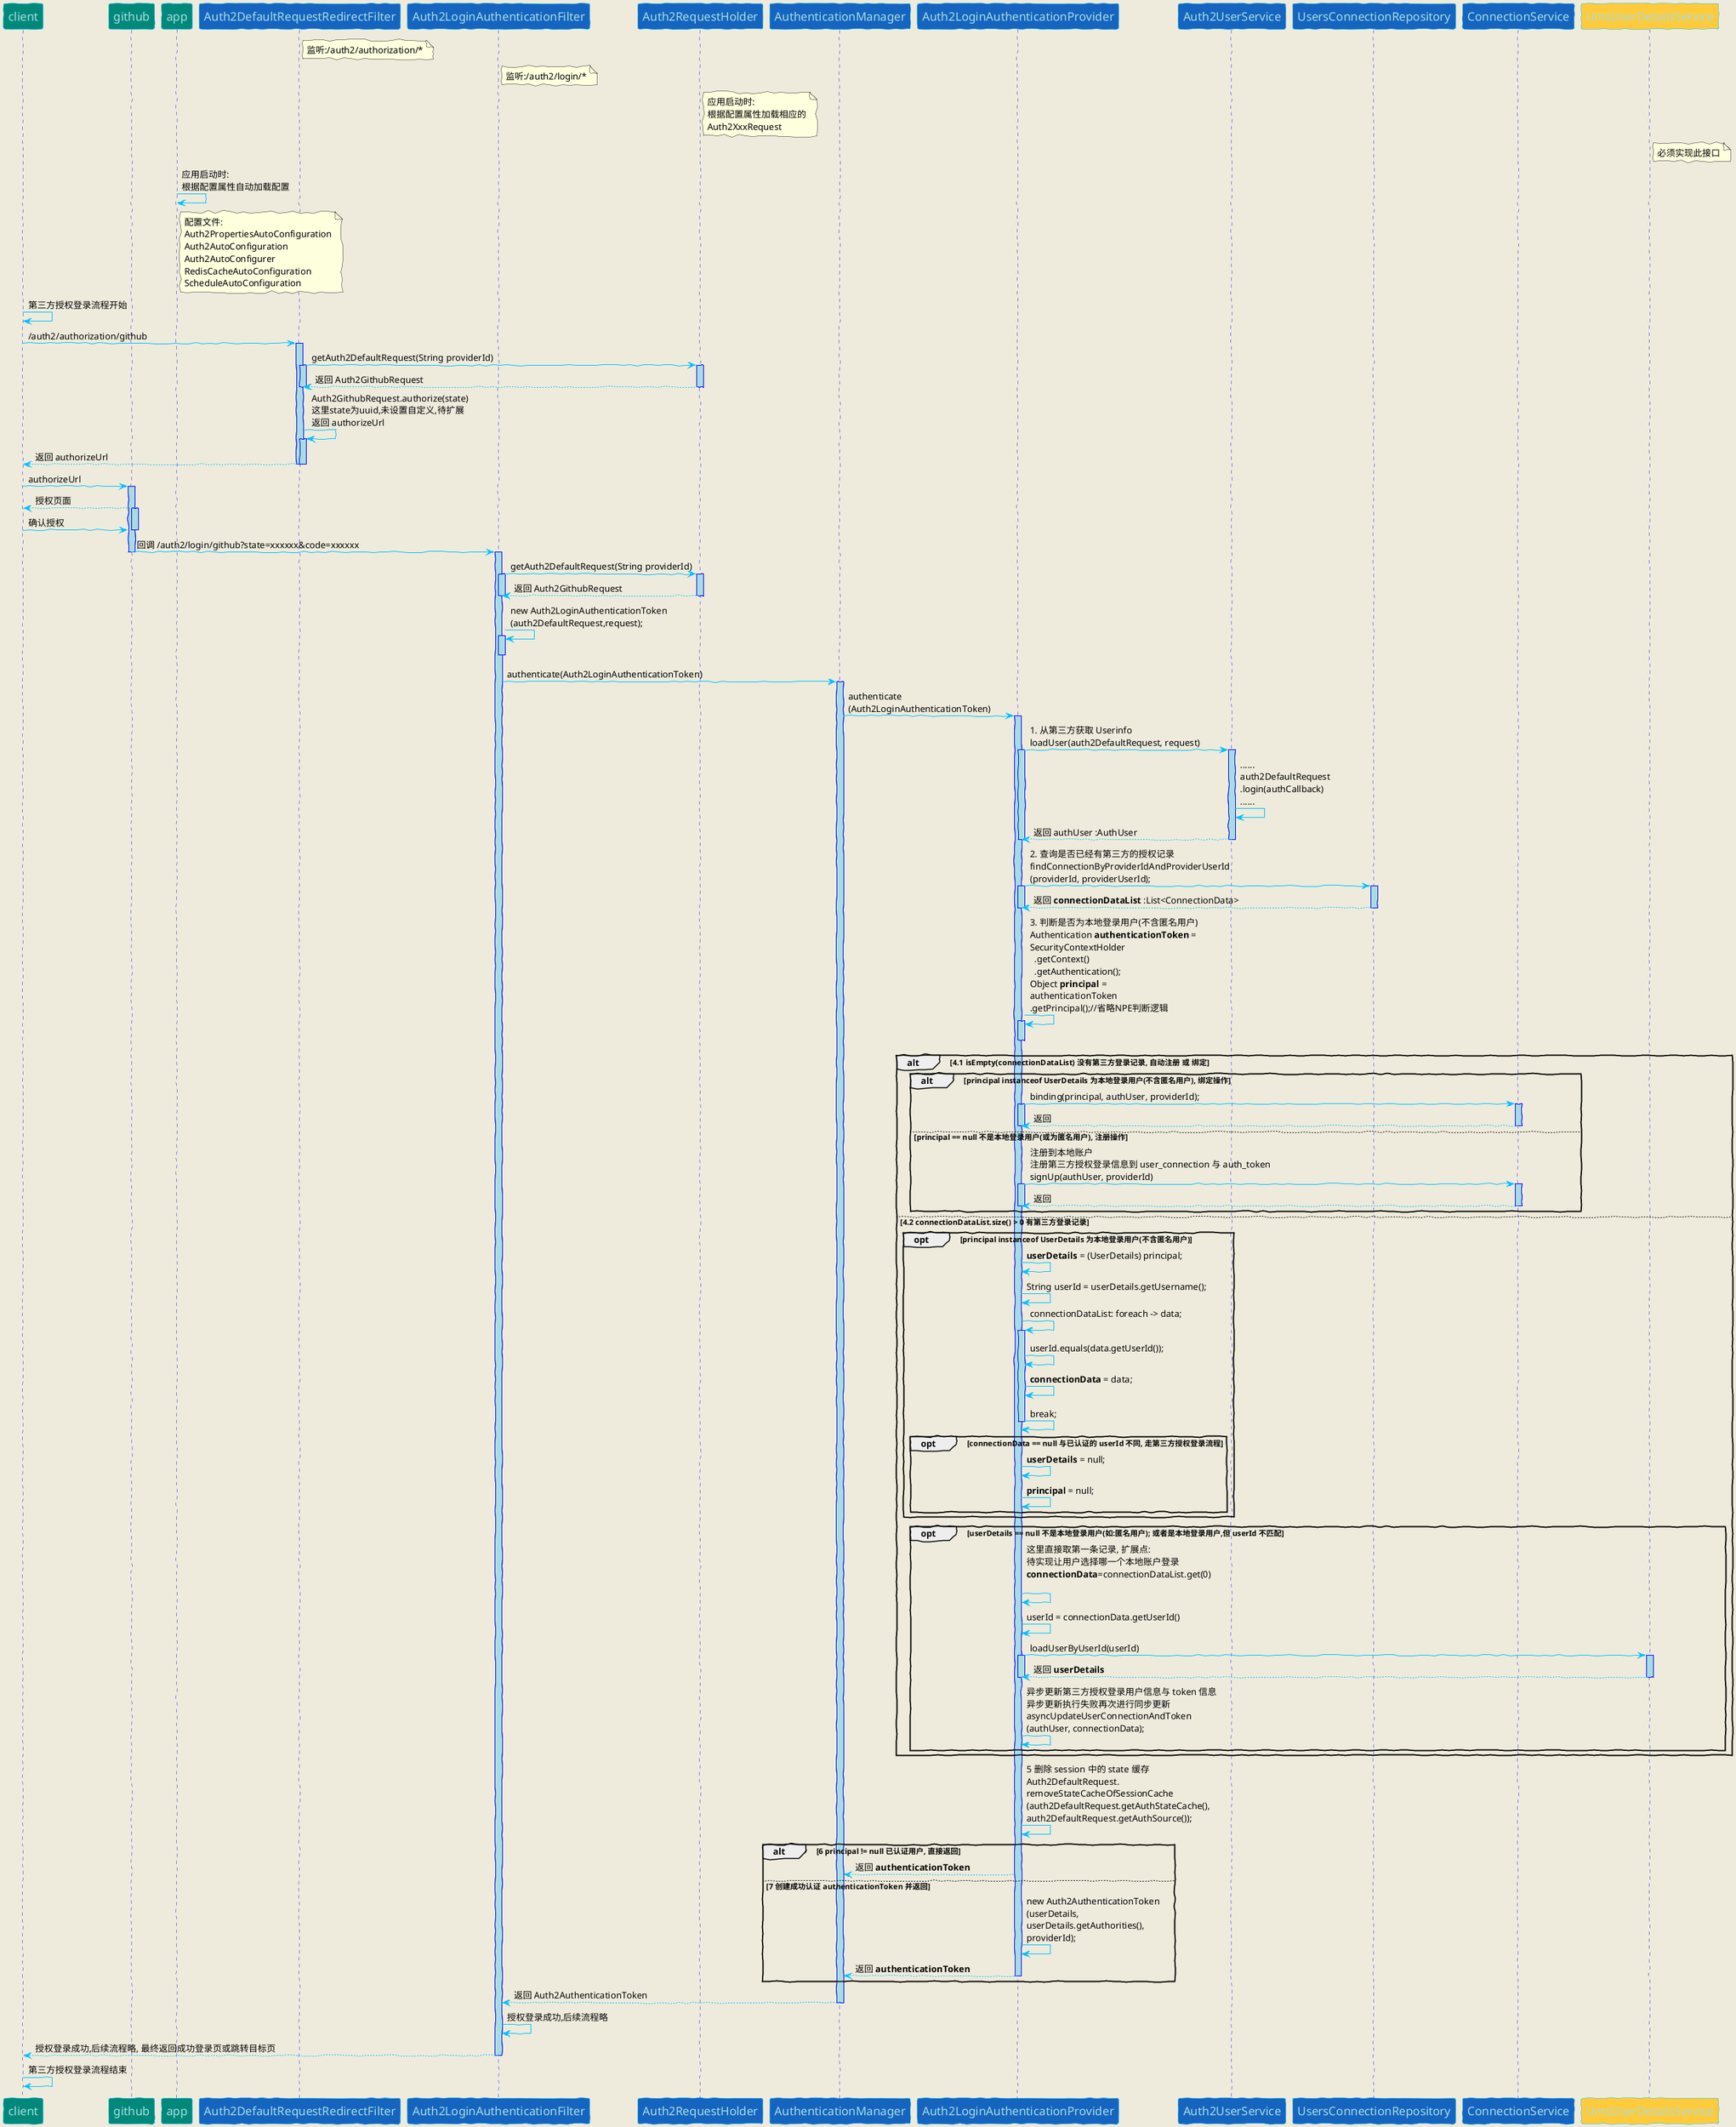 @startuml

skinparam backgroundColor #EEEBDC
skinparam handwritten true
skinparam sequence {
ArrowColor DeepSkyBlue
ActorBorderColor DeepSkyBlue
LifeLineBorderColor blue
LifeLineBackgroundColor #A9DCDF
ParticipantBorderColor DeepSkyBlue
ParticipantBackgroundColor #00897b
ParticipantFontName Impact
ParticipantFontSize 17
ParticipantFontColor #A9DCDF
ActorBackgroundColor aqua
ActorFontColor DeepSkyBlue
ActorFontSize 17
ActorFontName Aapex
}
participant "client"
participant "github"
participant "app"
participant "Auth2DefaultRequestRedirectFilter"  #1565c0
note right Auth2DefaultRequestRedirectFilter: 监听:/auth2/authorization/*
participant "Auth2LoginAuthenticationFilter"  #1565c0
note right Auth2LoginAuthenticationFilter: 监听:/auth2/login/*
participant "Auth2RequestHolder" #1565c0
note right Auth2RequestHolder: 应用启动时:\n根据配置属性加载相应的\nAuth2XxxRequest
participant "AuthenticationManager" #1565c0
participant "Auth2LoginAuthenticationProvider" #1565c0
participant "Auth2UserService" #1565c0
participant "UsersConnectionRepository" #1565c0
participant "ConnectionService" #1565c0
participant "UmsUserDetailsService" #FFCB3B
note right UmsUserDetailsService: 必须实现此接口
app -> app: 应用启动时:\n根据配置属性自动加载配置
note right app: 配置文件:\n\
Auth2PropertiesAutoConfiguration\n\
Auth2AutoConfiguration\n\
Auth2AutoConfigurer\n\
RedisCacheAutoConfiguration\n\
ScheduleAutoConfiguration

client -> client: 第三方授权登录流程开始
client -> Auth2DefaultRequestRedirectFilter: /auth2/authorization/github
activate Auth2DefaultRequestRedirectFilter
Auth2DefaultRequestRedirectFilter -> Auth2RequestHolder: getAuth2DefaultRequest(String providerId)
activate Auth2DefaultRequestRedirectFilter
activate Auth2RequestHolder
Auth2RequestHolder --> Auth2DefaultRequestRedirectFilter: 返回 Auth2GithubRequest
deactivate Auth2DefaultRequestRedirectFilter
deactivate Auth2RequestHolder
Auth2DefaultRequestRedirectFilter -> Auth2DefaultRequestRedirectFilter: Auth2GithubRequest.authorize(state)\n\
这里state为uuid,未设置自定义,待扩展\n返回 authorizeUrl
activate Auth2DefaultRequestRedirectFilter
Auth2DefaultRequestRedirectFilter --> client: 返回 authorizeUrl
deactivate Auth2DefaultRequestRedirectFilter
deactivate Auth2DefaultRequestRedirectFilter
client -> github: authorizeUrl
activate github
github --> client: 授权页面
activate github
client -> github: 确认授权
deactivate github
github -> Auth2LoginAuthenticationFilter: 回调 /auth2/login/github?state=xxxxxx&code=xxxxxx
deactivate github
activate Auth2LoginAuthenticationFilter
Auth2LoginAuthenticationFilter -> Auth2RequestHolder: getAuth2DefaultRequest(String providerId)
activate Auth2LoginAuthenticationFilter
activate Auth2RequestHolder
Auth2RequestHolder --> Auth2LoginAuthenticationFilter: 返回 Auth2GithubRequest
deactivate Auth2RequestHolder
deactivate Auth2LoginAuthenticationFilter
Auth2LoginAuthenticationFilter -> Auth2LoginAuthenticationFilter: new Auth2LoginAuthenticationToken\n(auth2DefaultRequest,request);
activate Auth2LoginAuthenticationFilter
deactivate Auth2LoginAuthenticationFilter
Auth2LoginAuthenticationFilter -> AuthenticationManager: authenticate(Auth2LoginAuthenticationToken)
activate AuthenticationManager
AuthenticationManager -> Auth2LoginAuthenticationProvider: authenticate\n(Auth2LoginAuthenticationToken)
activate Auth2LoginAuthenticationProvider
Auth2LoginAuthenticationProvider -> Auth2UserService: 1. 从第三方获取 Userinfo\n\
loadUser(auth2DefaultRequest, request)
activate Auth2LoginAuthenticationProvider
activate Auth2UserService
Auth2UserService -> Auth2UserService: ......\n\
auth2DefaultRequest\n\
.login(authCallback)\n\
......

Auth2UserService --> Auth2LoginAuthenticationProvider: 返回 authUser :AuthUser
deactivate Auth2LoginAuthenticationProvider
deactivate Auth2UserService
Auth2LoginAuthenticationProvider -> UsersConnectionRepository: 2. 查询是否已经有第三方的授权记录\n\
findConnectionByProviderIdAndProviderUserId\n\
(providerId, providerUserId);
activate Auth2LoginAuthenticationProvider
activate UsersConnectionRepository
UsersConnectionRepository --> Auth2LoginAuthenticationProvider: 返回 **connectionDataList** :List<ConnectionData>
deactivate Auth2LoginAuthenticationProvider
deactivate UsersConnectionRepository
Auth2LoginAuthenticationProvider -> Auth2LoginAuthenticationProvider: 3. 判断是否为本地登录用户(不含匿名用户)\n\
Authentication **authenticationToken** =\n\
SecurityContextHolder\n\
  .getContext()\n\
  .getAuthentication();\n\
Object **principal** = \n\
authenticationToken\n\
.getPrincipal();//省略NPE判断逻辑
activate Auth2LoginAuthenticationProvider
deactivate Auth2LoginAuthenticationProvider
alt 4.1 isEmpty(connectionDataList) 没有第三方登录记录, 自动注册 或 绑定
alt principal instanceof UserDetails 为本地登录用户(不含匿名用户), 绑定操作
Auth2LoginAuthenticationProvider -> ConnectionService: binding(principal, authUser, providerId);
activate Auth2LoginAuthenticationProvider
activate ConnectionService
ConnectionService --> Auth2LoginAuthenticationProvider: 返回
deactivate ConnectionService
deactivate Auth2LoginAuthenticationProvider
else principal == null 不是本地登录用户(或为匿名用户), 注册操作
Auth2LoginAuthenticationProvider -> ConnectionService: 注册到本地账户\n\
注册第三方授权登录信息到 user_connection 与 auth_token\n\
signUp(authUser, providerId)
activate Auth2LoginAuthenticationProvider
activate ConnectionService
ConnectionService --> Auth2LoginAuthenticationProvider: 返回
deactivate ConnectionService
deactivate Auth2LoginAuthenticationProvider
end
else 4.2 connectionDataList.size() > 0 有第三方登录记录
opt principal instanceof UserDetails 为本地登录用户(不含匿名用户)
Auth2LoginAuthenticationProvider -> Auth2LoginAuthenticationProvider: **userDetails** = (UserDetails) principal;
Auth2LoginAuthenticationProvider -> Auth2LoginAuthenticationProvider: String userId = userDetails.getUsername();
Auth2LoginAuthenticationProvider -> Auth2LoginAuthenticationProvider: connectionDataList: foreach -> data;
activate Auth2LoginAuthenticationProvider
Auth2LoginAuthenticationProvider -> Auth2LoginAuthenticationProvider: userId.equals(data.getUserId());
Auth2LoginAuthenticationProvider -> Auth2LoginAuthenticationProvider: **connectionData** = data;
Auth2LoginAuthenticationProvider -> Auth2LoginAuthenticationProvider: break;
deactivate Auth2LoginAuthenticationProvider
opt connectionData == null 与已认证的 userId 不同, 走第三方授权登录流程
Auth2LoginAuthenticationProvider -> Auth2LoginAuthenticationProvider: **userDetails** = null;
Auth2LoginAuthenticationProvider -> Auth2LoginAuthenticationProvider: **principal** = null;
end
end
opt userDetails == null 不是本地登录用户(如:匿名用户); 或者是本地登录用户,但 userId 不匹配
Auth2LoginAuthenticationProvider -> Auth2LoginAuthenticationProvider: 这里直接取第一条记录, 扩展点:\n\
待实现让用户选择哪一个本地账户登录\n\
**connectionData**=connectionDataList.get(0)\n
Auth2LoginAuthenticationProvider -> Auth2LoginAuthenticationProvider: userId = connectionData.getUserId()
Auth2LoginAuthenticationProvider -> UmsUserDetailsService: loadUserByUserId(userId)
activate UmsUserDetailsService
activate Auth2LoginAuthenticationProvider
UmsUserDetailsService --> Auth2LoginAuthenticationProvider: 返回 **userDetails**
deactivate UmsUserDetailsService
deactivate Auth2LoginAuthenticationProvider
Auth2LoginAuthenticationProvider -> Auth2LoginAuthenticationProvider: 异步更新第三方授权登录用户信息与 token 信息\n\
异步更新执行失败再次进行同步更新\n\
asyncUpdateUserConnectionAndToken\n\
(authUser, connectionData);
end
end

Auth2LoginAuthenticationProvider -> Auth2LoginAuthenticationProvider: 5 删除 session 中的 state 缓存\n\
Auth2DefaultRequest.\n\
removeStateCacheOfSessionCache\n\
(auth2DefaultRequest.getAuthStateCache(),\n\
auth2DefaultRequest.getAuthSource());

alt 6 principal != null 已认证用户, 直接返回
Auth2LoginAuthenticationProvider --> AuthenticationManager: 返回 **authenticationToken**
else 7 创建成功认证 authenticationToken 并返回
Auth2LoginAuthenticationProvider -> Auth2LoginAuthenticationProvider: new Auth2AuthenticationToken\n\
(userDetails,\n\
userDetails.getAuthorities(),\n\
providerId);
Auth2LoginAuthenticationProvider --> AuthenticationManager: 返回 **authenticationToken**
deactivate Auth2LoginAuthenticationProvider
end


AuthenticationManager --> Auth2LoginAuthenticationFilter: 返回 Auth2AuthenticationToken
deactivate AuthenticationManager
Auth2LoginAuthenticationFilter -> Auth2LoginAuthenticationFilter: 授权登录成功,后续流程略
Auth2LoginAuthenticationFilter --> client: 授权登录成功,后续流程略, 最终返回成功登录页或跳转目标页
deactivate Auth2LoginAuthenticationFilter


client -> client: 第三方授权登录流程结束


@enduml